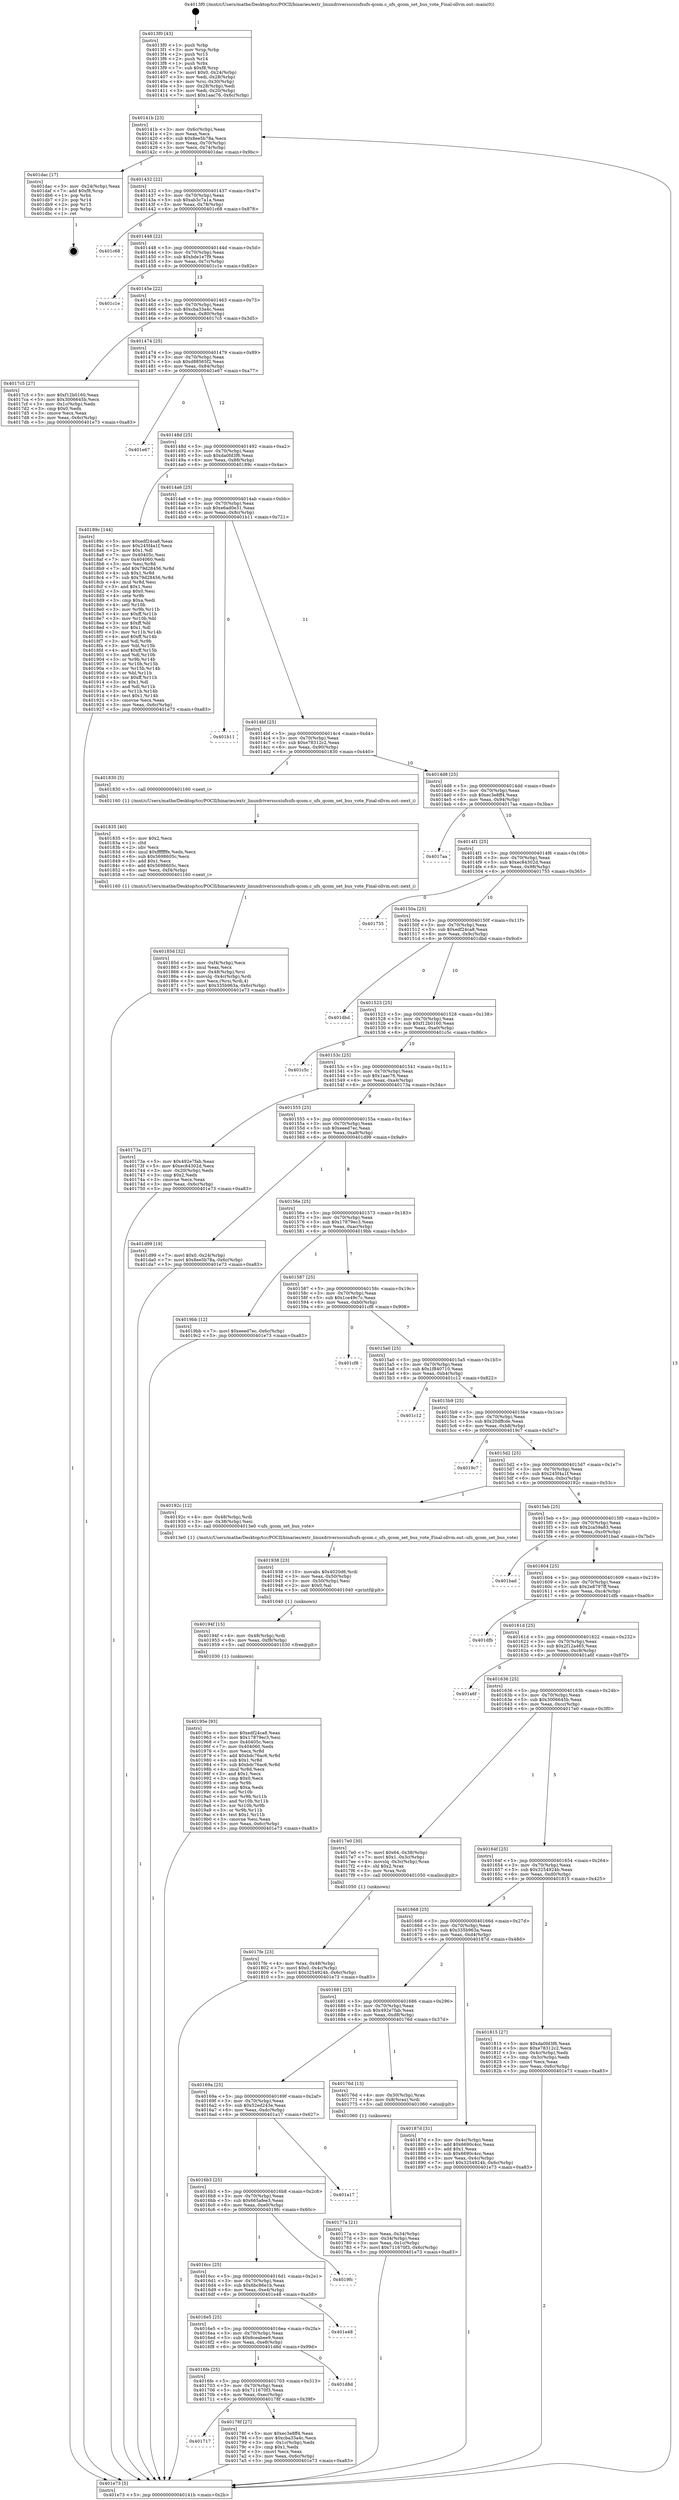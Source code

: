 digraph "0x4013f0" {
  label = "0x4013f0 (/mnt/c/Users/mathe/Desktop/tcc/POCII/binaries/extr_linuxdriversscsiufsufs-qcom.c_ufs_qcom_set_bus_vote_Final-ollvm.out::main(0))"
  labelloc = "t"
  node[shape=record]

  Entry [label="",width=0.3,height=0.3,shape=circle,fillcolor=black,style=filled]
  "0x40141b" [label="{
     0x40141b [23]\l
     | [instrs]\l
     &nbsp;&nbsp;0x40141b \<+3\>: mov -0x6c(%rbp),%eax\l
     &nbsp;&nbsp;0x40141e \<+2\>: mov %eax,%ecx\l
     &nbsp;&nbsp;0x401420 \<+6\>: sub $0x8ee5b78a,%ecx\l
     &nbsp;&nbsp;0x401426 \<+3\>: mov %eax,-0x70(%rbp)\l
     &nbsp;&nbsp;0x401429 \<+3\>: mov %ecx,-0x74(%rbp)\l
     &nbsp;&nbsp;0x40142c \<+6\>: je 0000000000401dac \<main+0x9bc\>\l
  }"]
  "0x401dac" [label="{
     0x401dac [17]\l
     | [instrs]\l
     &nbsp;&nbsp;0x401dac \<+3\>: mov -0x24(%rbp),%eax\l
     &nbsp;&nbsp;0x401daf \<+7\>: add $0xf8,%rsp\l
     &nbsp;&nbsp;0x401db6 \<+1\>: pop %rbx\l
     &nbsp;&nbsp;0x401db7 \<+2\>: pop %r14\l
     &nbsp;&nbsp;0x401db9 \<+2\>: pop %r15\l
     &nbsp;&nbsp;0x401dbb \<+1\>: pop %rbp\l
     &nbsp;&nbsp;0x401dbc \<+1\>: ret\l
  }"]
  "0x401432" [label="{
     0x401432 [22]\l
     | [instrs]\l
     &nbsp;&nbsp;0x401432 \<+5\>: jmp 0000000000401437 \<main+0x47\>\l
     &nbsp;&nbsp;0x401437 \<+3\>: mov -0x70(%rbp),%eax\l
     &nbsp;&nbsp;0x40143a \<+5\>: sub $0xab3c7a1a,%eax\l
     &nbsp;&nbsp;0x40143f \<+3\>: mov %eax,-0x78(%rbp)\l
     &nbsp;&nbsp;0x401442 \<+6\>: je 0000000000401c68 \<main+0x878\>\l
  }"]
  Exit [label="",width=0.3,height=0.3,shape=circle,fillcolor=black,style=filled,peripheries=2]
  "0x401c68" [label="{
     0x401c68\l
  }", style=dashed]
  "0x401448" [label="{
     0x401448 [22]\l
     | [instrs]\l
     &nbsp;&nbsp;0x401448 \<+5\>: jmp 000000000040144d \<main+0x5d\>\l
     &nbsp;&nbsp;0x40144d \<+3\>: mov -0x70(%rbp),%eax\l
     &nbsp;&nbsp;0x401450 \<+5\>: sub $0xbde1e7f9,%eax\l
     &nbsp;&nbsp;0x401455 \<+3\>: mov %eax,-0x7c(%rbp)\l
     &nbsp;&nbsp;0x401458 \<+6\>: je 0000000000401c1e \<main+0x82e\>\l
  }"]
  "0x40195e" [label="{
     0x40195e [93]\l
     | [instrs]\l
     &nbsp;&nbsp;0x40195e \<+5\>: mov $0xedf24ca8,%eax\l
     &nbsp;&nbsp;0x401963 \<+5\>: mov $0x17879ec3,%esi\l
     &nbsp;&nbsp;0x401968 \<+7\>: mov 0x40405c,%ecx\l
     &nbsp;&nbsp;0x40196f \<+7\>: mov 0x404060,%edx\l
     &nbsp;&nbsp;0x401976 \<+3\>: mov %ecx,%r8d\l
     &nbsp;&nbsp;0x401979 \<+7\>: add $0xbdc76ac6,%r8d\l
     &nbsp;&nbsp;0x401980 \<+4\>: sub $0x1,%r8d\l
     &nbsp;&nbsp;0x401984 \<+7\>: sub $0xbdc76ac6,%r8d\l
     &nbsp;&nbsp;0x40198b \<+4\>: imul %r8d,%ecx\l
     &nbsp;&nbsp;0x40198f \<+3\>: and $0x1,%ecx\l
     &nbsp;&nbsp;0x401992 \<+3\>: cmp $0x0,%ecx\l
     &nbsp;&nbsp;0x401995 \<+4\>: sete %r9b\l
     &nbsp;&nbsp;0x401999 \<+3\>: cmp $0xa,%edx\l
     &nbsp;&nbsp;0x40199c \<+4\>: setl %r10b\l
     &nbsp;&nbsp;0x4019a0 \<+3\>: mov %r9b,%r11b\l
     &nbsp;&nbsp;0x4019a3 \<+3\>: and %r10b,%r11b\l
     &nbsp;&nbsp;0x4019a6 \<+3\>: xor %r10b,%r9b\l
     &nbsp;&nbsp;0x4019a9 \<+3\>: or %r9b,%r11b\l
     &nbsp;&nbsp;0x4019ac \<+4\>: test $0x1,%r11b\l
     &nbsp;&nbsp;0x4019b0 \<+3\>: cmovne %esi,%eax\l
     &nbsp;&nbsp;0x4019b3 \<+3\>: mov %eax,-0x6c(%rbp)\l
     &nbsp;&nbsp;0x4019b6 \<+5\>: jmp 0000000000401e73 \<main+0xa83\>\l
  }"]
  "0x401c1e" [label="{
     0x401c1e\l
  }", style=dashed]
  "0x40145e" [label="{
     0x40145e [22]\l
     | [instrs]\l
     &nbsp;&nbsp;0x40145e \<+5\>: jmp 0000000000401463 \<main+0x73\>\l
     &nbsp;&nbsp;0x401463 \<+3\>: mov -0x70(%rbp),%eax\l
     &nbsp;&nbsp;0x401466 \<+5\>: sub $0xcba33a4c,%eax\l
     &nbsp;&nbsp;0x40146b \<+3\>: mov %eax,-0x80(%rbp)\l
     &nbsp;&nbsp;0x40146e \<+6\>: je 00000000004017c5 \<main+0x3d5\>\l
  }"]
  "0x40194f" [label="{
     0x40194f [15]\l
     | [instrs]\l
     &nbsp;&nbsp;0x40194f \<+4\>: mov -0x48(%rbp),%rdi\l
     &nbsp;&nbsp;0x401953 \<+6\>: mov %eax,-0xf8(%rbp)\l
     &nbsp;&nbsp;0x401959 \<+5\>: call 0000000000401030 \<free@plt\>\l
     | [calls]\l
     &nbsp;&nbsp;0x401030 \{1\} (unknown)\l
  }"]
  "0x4017c5" [label="{
     0x4017c5 [27]\l
     | [instrs]\l
     &nbsp;&nbsp;0x4017c5 \<+5\>: mov $0xf12b0160,%eax\l
     &nbsp;&nbsp;0x4017ca \<+5\>: mov $0x3006645b,%ecx\l
     &nbsp;&nbsp;0x4017cf \<+3\>: mov -0x1c(%rbp),%edx\l
     &nbsp;&nbsp;0x4017d2 \<+3\>: cmp $0x0,%edx\l
     &nbsp;&nbsp;0x4017d5 \<+3\>: cmove %ecx,%eax\l
     &nbsp;&nbsp;0x4017d8 \<+3\>: mov %eax,-0x6c(%rbp)\l
     &nbsp;&nbsp;0x4017db \<+5\>: jmp 0000000000401e73 \<main+0xa83\>\l
  }"]
  "0x401474" [label="{
     0x401474 [25]\l
     | [instrs]\l
     &nbsp;&nbsp;0x401474 \<+5\>: jmp 0000000000401479 \<main+0x89\>\l
     &nbsp;&nbsp;0x401479 \<+3\>: mov -0x70(%rbp),%eax\l
     &nbsp;&nbsp;0x40147c \<+5\>: sub $0xd88565f2,%eax\l
     &nbsp;&nbsp;0x401481 \<+6\>: mov %eax,-0x84(%rbp)\l
     &nbsp;&nbsp;0x401487 \<+6\>: je 0000000000401e67 \<main+0xa77\>\l
  }"]
  "0x401938" [label="{
     0x401938 [23]\l
     | [instrs]\l
     &nbsp;&nbsp;0x401938 \<+10\>: movabs $0x4020d6,%rdi\l
     &nbsp;&nbsp;0x401942 \<+3\>: mov %eax,-0x50(%rbp)\l
     &nbsp;&nbsp;0x401945 \<+3\>: mov -0x50(%rbp),%esi\l
     &nbsp;&nbsp;0x401948 \<+2\>: mov $0x0,%al\l
     &nbsp;&nbsp;0x40194a \<+5\>: call 0000000000401040 \<printf@plt\>\l
     | [calls]\l
     &nbsp;&nbsp;0x401040 \{1\} (unknown)\l
  }"]
  "0x401e67" [label="{
     0x401e67\l
  }", style=dashed]
  "0x40148d" [label="{
     0x40148d [25]\l
     | [instrs]\l
     &nbsp;&nbsp;0x40148d \<+5\>: jmp 0000000000401492 \<main+0xa2\>\l
     &nbsp;&nbsp;0x401492 \<+3\>: mov -0x70(%rbp),%eax\l
     &nbsp;&nbsp;0x401495 \<+5\>: sub $0xda0fd3f6,%eax\l
     &nbsp;&nbsp;0x40149a \<+6\>: mov %eax,-0x88(%rbp)\l
     &nbsp;&nbsp;0x4014a0 \<+6\>: je 000000000040189c \<main+0x4ac\>\l
  }"]
  "0x40185d" [label="{
     0x40185d [32]\l
     | [instrs]\l
     &nbsp;&nbsp;0x40185d \<+6\>: mov -0xf4(%rbp),%ecx\l
     &nbsp;&nbsp;0x401863 \<+3\>: imul %eax,%ecx\l
     &nbsp;&nbsp;0x401866 \<+4\>: mov -0x48(%rbp),%rsi\l
     &nbsp;&nbsp;0x40186a \<+4\>: movslq -0x4c(%rbp),%rdi\l
     &nbsp;&nbsp;0x40186e \<+3\>: mov %ecx,(%rsi,%rdi,4)\l
     &nbsp;&nbsp;0x401871 \<+7\>: movl $0x335b963a,-0x6c(%rbp)\l
     &nbsp;&nbsp;0x401878 \<+5\>: jmp 0000000000401e73 \<main+0xa83\>\l
  }"]
  "0x40189c" [label="{
     0x40189c [144]\l
     | [instrs]\l
     &nbsp;&nbsp;0x40189c \<+5\>: mov $0xedf24ca8,%eax\l
     &nbsp;&nbsp;0x4018a1 \<+5\>: mov $0x245f4a1f,%ecx\l
     &nbsp;&nbsp;0x4018a6 \<+2\>: mov $0x1,%dl\l
     &nbsp;&nbsp;0x4018a8 \<+7\>: mov 0x40405c,%esi\l
     &nbsp;&nbsp;0x4018af \<+7\>: mov 0x404060,%edi\l
     &nbsp;&nbsp;0x4018b6 \<+3\>: mov %esi,%r8d\l
     &nbsp;&nbsp;0x4018b9 \<+7\>: add $0x79d28456,%r8d\l
     &nbsp;&nbsp;0x4018c0 \<+4\>: sub $0x1,%r8d\l
     &nbsp;&nbsp;0x4018c4 \<+7\>: sub $0x79d28456,%r8d\l
     &nbsp;&nbsp;0x4018cb \<+4\>: imul %r8d,%esi\l
     &nbsp;&nbsp;0x4018cf \<+3\>: and $0x1,%esi\l
     &nbsp;&nbsp;0x4018d2 \<+3\>: cmp $0x0,%esi\l
     &nbsp;&nbsp;0x4018d5 \<+4\>: sete %r9b\l
     &nbsp;&nbsp;0x4018d9 \<+3\>: cmp $0xa,%edi\l
     &nbsp;&nbsp;0x4018dc \<+4\>: setl %r10b\l
     &nbsp;&nbsp;0x4018e0 \<+3\>: mov %r9b,%r11b\l
     &nbsp;&nbsp;0x4018e3 \<+4\>: xor $0xff,%r11b\l
     &nbsp;&nbsp;0x4018e7 \<+3\>: mov %r10b,%bl\l
     &nbsp;&nbsp;0x4018ea \<+3\>: xor $0xff,%bl\l
     &nbsp;&nbsp;0x4018ed \<+3\>: xor $0x1,%dl\l
     &nbsp;&nbsp;0x4018f0 \<+3\>: mov %r11b,%r14b\l
     &nbsp;&nbsp;0x4018f3 \<+4\>: and $0xff,%r14b\l
     &nbsp;&nbsp;0x4018f7 \<+3\>: and %dl,%r9b\l
     &nbsp;&nbsp;0x4018fa \<+3\>: mov %bl,%r15b\l
     &nbsp;&nbsp;0x4018fd \<+4\>: and $0xff,%r15b\l
     &nbsp;&nbsp;0x401901 \<+3\>: and %dl,%r10b\l
     &nbsp;&nbsp;0x401904 \<+3\>: or %r9b,%r14b\l
     &nbsp;&nbsp;0x401907 \<+3\>: or %r10b,%r15b\l
     &nbsp;&nbsp;0x40190a \<+3\>: xor %r15b,%r14b\l
     &nbsp;&nbsp;0x40190d \<+3\>: or %bl,%r11b\l
     &nbsp;&nbsp;0x401910 \<+4\>: xor $0xff,%r11b\l
     &nbsp;&nbsp;0x401914 \<+3\>: or $0x1,%dl\l
     &nbsp;&nbsp;0x401917 \<+3\>: and %dl,%r11b\l
     &nbsp;&nbsp;0x40191a \<+3\>: or %r11b,%r14b\l
     &nbsp;&nbsp;0x40191d \<+4\>: test $0x1,%r14b\l
     &nbsp;&nbsp;0x401921 \<+3\>: cmovne %ecx,%eax\l
     &nbsp;&nbsp;0x401924 \<+3\>: mov %eax,-0x6c(%rbp)\l
     &nbsp;&nbsp;0x401927 \<+5\>: jmp 0000000000401e73 \<main+0xa83\>\l
  }"]
  "0x4014a6" [label="{
     0x4014a6 [25]\l
     | [instrs]\l
     &nbsp;&nbsp;0x4014a6 \<+5\>: jmp 00000000004014ab \<main+0xbb\>\l
     &nbsp;&nbsp;0x4014ab \<+3\>: mov -0x70(%rbp),%eax\l
     &nbsp;&nbsp;0x4014ae \<+5\>: sub $0xe6ad0e31,%eax\l
     &nbsp;&nbsp;0x4014b3 \<+6\>: mov %eax,-0x8c(%rbp)\l
     &nbsp;&nbsp;0x4014b9 \<+6\>: je 0000000000401b11 \<main+0x721\>\l
  }"]
  "0x401835" [label="{
     0x401835 [40]\l
     | [instrs]\l
     &nbsp;&nbsp;0x401835 \<+5\>: mov $0x2,%ecx\l
     &nbsp;&nbsp;0x40183a \<+1\>: cltd\l
     &nbsp;&nbsp;0x40183b \<+2\>: idiv %ecx\l
     &nbsp;&nbsp;0x40183d \<+6\>: imul $0xfffffffe,%edx,%ecx\l
     &nbsp;&nbsp;0x401843 \<+6\>: sub $0x5698605c,%ecx\l
     &nbsp;&nbsp;0x401849 \<+3\>: add $0x1,%ecx\l
     &nbsp;&nbsp;0x40184c \<+6\>: add $0x5698605c,%ecx\l
     &nbsp;&nbsp;0x401852 \<+6\>: mov %ecx,-0xf4(%rbp)\l
     &nbsp;&nbsp;0x401858 \<+5\>: call 0000000000401160 \<next_i\>\l
     | [calls]\l
     &nbsp;&nbsp;0x401160 \{1\} (/mnt/c/Users/mathe/Desktop/tcc/POCII/binaries/extr_linuxdriversscsiufsufs-qcom.c_ufs_qcom_set_bus_vote_Final-ollvm.out::next_i)\l
  }"]
  "0x401b11" [label="{
     0x401b11\l
  }", style=dashed]
  "0x4014bf" [label="{
     0x4014bf [25]\l
     | [instrs]\l
     &nbsp;&nbsp;0x4014bf \<+5\>: jmp 00000000004014c4 \<main+0xd4\>\l
     &nbsp;&nbsp;0x4014c4 \<+3\>: mov -0x70(%rbp),%eax\l
     &nbsp;&nbsp;0x4014c7 \<+5\>: sub $0xe78312c2,%eax\l
     &nbsp;&nbsp;0x4014cc \<+6\>: mov %eax,-0x90(%rbp)\l
     &nbsp;&nbsp;0x4014d2 \<+6\>: je 0000000000401830 \<main+0x440\>\l
  }"]
  "0x4017fe" [label="{
     0x4017fe [23]\l
     | [instrs]\l
     &nbsp;&nbsp;0x4017fe \<+4\>: mov %rax,-0x48(%rbp)\l
     &nbsp;&nbsp;0x401802 \<+7\>: movl $0x0,-0x4c(%rbp)\l
     &nbsp;&nbsp;0x401809 \<+7\>: movl $0x3254924b,-0x6c(%rbp)\l
     &nbsp;&nbsp;0x401810 \<+5\>: jmp 0000000000401e73 \<main+0xa83\>\l
  }"]
  "0x401830" [label="{
     0x401830 [5]\l
     | [instrs]\l
     &nbsp;&nbsp;0x401830 \<+5\>: call 0000000000401160 \<next_i\>\l
     | [calls]\l
     &nbsp;&nbsp;0x401160 \{1\} (/mnt/c/Users/mathe/Desktop/tcc/POCII/binaries/extr_linuxdriversscsiufsufs-qcom.c_ufs_qcom_set_bus_vote_Final-ollvm.out::next_i)\l
  }"]
  "0x4014d8" [label="{
     0x4014d8 [25]\l
     | [instrs]\l
     &nbsp;&nbsp;0x4014d8 \<+5\>: jmp 00000000004014dd \<main+0xed\>\l
     &nbsp;&nbsp;0x4014dd \<+3\>: mov -0x70(%rbp),%eax\l
     &nbsp;&nbsp;0x4014e0 \<+5\>: sub $0xec3e8ff4,%eax\l
     &nbsp;&nbsp;0x4014e5 \<+6\>: mov %eax,-0x94(%rbp)\l
     &nbsp;&nbsp;0x4014eb \<+6\>: je 00000000004017aa \<main+0x3ba\>\l
  }"]
  "0x401717" [label="{
     0x401717\l
  }", style=dashed]
  "0x4017aa" [label="{
     0x4017aa\l
  }", style=dashed]
  "0x4014f1" [label="{
     0x4014f1 [25]\l
     | [instrs]\l
     &nbsp;&nbsp;0x4014f1 \<+5\>: jmp 00000000004014f6 \<main+0x106\>\l
     &nbsp;&nbsp;0x4014f6 \<+3\>: mov -0x70(%rbp),%eax\l
     &nbsp;&nbsp;0x4014f9 \<+5\>: sub $0xec84302d,%eax\l
     &nbsp;&nbsp;0x4014fe \<+6\>: mov %eax,-0x98(%rbp)\l
     &nbsp;&nbsp;0x401504 \<+6\>: je 0000000000401755 \<main+0x365\>\l
  }"]
  "0x40178f" [label="{
     0x40178f [27]\l
     | [instrs]\l
     &nbsp;&nbsp;0x40178f \<+5\>: mov $0xec3e8ff4,%eax\l
     &nbsp;&nbsp;0x401794 \<+5\>: mov $0xcba33a4c,%ecx\l
     &nbsp;&nbsp;0x401799 \<+3\>: mov -0x1c(%rbp),%edx\l
     &nbsp;&nbsp;0x40179c \<+3\>: cmp $0x1,%edx\l
     &nbsp;&nbsp;0x40179f \<+3\>: cmovl %ecx,%eax\l
     &nbsp;&nbsp;0x4017a2 \<+3\>: mov %eax,-0x6c(%rbp)\l
     &nbsp;&nbsp;0x4017a5 \<+5\>: jmp 0000000000401e73 \<main+0xa83\>\l
  }"]
  "0x401755" [label="{
     0x401755\l
  }", style=dashed]
  "0x40150a" [label="{
     0x40150a [25]\l
     | [instrs]\l
     &nbsp;&nbsp;0x40150a \<+5\>: jmp 000000000040150f \<main+0x11f\>\l
     &nbsp;&nbsp;0x40150f \<+3\>: mov -0x70(%rbp),%eax\l
     &nbsp;&nbsp;0x401512 \<+5\>: sub $0xedf24ca8,%eax\l
     &nbsp;&nbsp;0x401517 \<+6\>: mov %eax,-0x9c(%rbp)\l
     &nbsp;&nbsp;0x40151d \<+6\>: je 0000000000401dbd \<main+0x9cd\>\l
  }"]
  "0x4016fe" [label="{
     0x4016fe [25]\l
     | [instrs]\l
     &nbsp;&nbsp;0x4016fe \<+5\>: jmp 0000000000401703 \<main+0x313\>\l
     &nbsp;&nbsp;0x401703 \<+3\>: mov -0x70(%rbp),%eax\l
     &nbsp;&nbsp;0x401706 \<+5\>: sub $0x711670f3,%eax\l
     &nbsp;&nbsp;0x40170b \<+6\>: mov %eax,-0xec(%rbp)\l
     &nbsp;&nbsp;0x401711 \<+6\>: je 000000000040178f \<main+0x39f\>\l
  }"]
  "0x401dbd" [label="{
     0x401dbd\l
  }", style=dashed]
  "0x401523" [label="{
     0x401523 [25]\l
     | [instrs]\l
     &nbsp;&nbsp;0x401523 \<+5\>: jmp 0000000000401528 \<main+0x138\>\l
     &nbsp;&nbsp;0x401528 \<+3\>: mov -0x70(%rbp),%eax\l
     &nbsp;&nbsp;0x40152b \<+5\>: sub $0xf12b0160,%eax\l
     &nbsp;&nbsp;0x401530 \<+6\>: mov %eax,-0xa0(%rbp)\l
     &nbsp;&nbsp;0x401536 \<+6\>: je 0000000000401c5c \<main+0x86c\>\l
  }"]
  "0x401d8d" [label="{
     0x401d8d\l
  }", style=dashed]
  "0x401c5c" [label="{
     0x401c5c\l
  }", style=dashed]
  "0x40153c" [label="{
     0x40153c [25]\l
     | [instrs]\l
     &nbsp;&nbsp;0x40153c \<+5\>: jmp 0000000000401541 \<main+0x151\>\l
     &nbsp;&nbsp;0x401541 \<+3\>: mov -0x70(%rbp),%eax\l
     &nbsp;&nbsp;0x401544 \<+5\>: sub $0x1aac76,%eax\l
     &nbsp;&nbsp;0x401549 \<+6\>: mov %eax,-0xa4(%rbp)\l
     &nbsp;&nbsp;0x40154f \<+6\>: je 000000000040173a \<main+0x34a\>\l
  }"]
  "0x4016e5" [label="{
     0x4016e5 [25]\l
     | [instrs]\l
     &nbsp;&nbsp;0x4016e5 \<+5\>: jmp 00000000004016ea \<main+0x2fa\>\l
     &nbsp;&nbsp;0x4016ea \<+3\>: mov -0x70(%rbp),%eax\l
     &nbsp;&nbsp;0x4016ed \<+5\>: sub $0x6ceabee9,%eax\l
     &nbsp;&nbsp;0x4016f2 \<+6\>: mov %eax,-0xe8(%rbp)\l
     &nbsp;&nbsp;0x4016f8 \<+6\>: je 0000000000401d8d \<main+0x99d\>\l
  }"]
  "0x40173a" [label="{
     0x40173a [27]\l
     | [instrs]\l
     &nbsp;&nbsp;0x40173a \<+5\>: mov $0x492e7fab,%eax\l
     &nbsp;&nbsp;0x40173f \<+5\>: mov $0xec84302d,%ecx\l
     &nbsp;&nbsp;0x401744 \<+3\>: mov -0x20(%rbp),%edx\l
     &nbsp;&nbsp;0x401747 \<+3\>: cmp $0x2,%edx\l
     &nbsp;&nbsp;0x40174a \<+3\>: cmovne %ecx,%eax\l
     &nbsp;&nbsp;0x40174d \<+3\>: mov %eax,-0x6c(%rbp)\l
     &nbsp;&nbsp;0x401750 \<+5\>: jmp 0000000000401e73 \<main+0xa83\>\l
  }"]
  "0x401555" [label="{
     0x401555 [25]\l
     | [instrs]\l
     &nbsp;&nbsp;0x401555 \<+5\>: jmp 000000000040155a \<main+0x16a\>\l
     &nbsp;&nbsp;0x40155a \<+3\>: mov -0x70(%rbp),%eax\l
     &nbsp;&nbsp;0x40155d \<+5\>: sub $0xeeed7ec,%eax\l
     &nbsp;&nbsp;0x401562 \<+6\>: mov %eax,-0xa8(%rbp)\l
     &nbsp;&nbsp;0x401568 \<+6\>: je 0000000000401d99 \<main+0x9a9\>\l
  }"]
  "0x401e73" [label="{
     0x401e73 [5]\l
     | [instrs]\l
     &nbsp;&nbsp;0x401e73 \<+5\>: jmp 000000000040141b \<main+0x2b\>\l
  }"]
  "0x4013f0" [label="{
     0x4013f0 [43]\l
     | [instrs]\l
     &nbsp;&nbsp;0x4013f0 \<+1\>: push %rbp\l
     &nbsp;&nbsp;0x4013f1 \<+3\>: mov %rsp,%rbp\l
     &nbsp;&nbsp;0x4013f4 \<+2\>: push %r15\l
     &nbsp;&nbsp;0x4013f6 \<+2\>: push %r14\l
     &nbsp;&nbsp;0x4013f8 \<+1\>: push %rbx\l
     &nbsp;&nbsp;0x4013f9 \<+7\>: sub $0xf8,%rsp\l
     &nbsp;&nbsp;0x401400 \<+7\>: movl $0x0,-0x24(%rbp)\l
     &nbsp;&nbsp;0x401407 \<+3\>: mov %edi,-0x28(%rbp)\l
     &nbsp;&nbsp;0x40140a \<+4\>: mov %rsi,-0x30(%rbp)\l
     &nbsp;&nbsp;0x40140e \<+3\>: mov -0x28(%rbp),%edi\l
     &nbsp;&nbsp;0x401411 \<+3\>: mov %edi,-0x20(%rbp)\l
     &nbsp;&nbsp;0x401414 \<+7\>: movl $0x1aac76,-0x6c(%rbp)\l
  }"]
  "0x401e48" [label="{
     0x401e48\l
  }", style=dashed]
  "0x401d99" [label="{
     0x401d99 [19]\l
     | [instrs]\l
     &nbsp;&nbsp;0x401d99 \<+7\>: movl $0x0,-0x24(%rbp)\l
     &nbsp;&nbsp;0x401da0 \<+7\>: movl $0x8ee5b78a,-0x6c(%rbp)\l
     &nbsp;&nbsp;0x401da7 \<+5\>: jmp 0000000000401e73 \<main+0xa83\>\l
  }"]
  "0x40156e" [label="{
     0x40156e [25]\l
     | [instrs]\l
     &nbsp;&nbsp;0x40156e \<+5\>: jmp 0000000000401573 \<main+0x183\>\l
     &nbsp;&nbsp;0x401573 \<+3\>: mov -0x70(%rbp),%eax\l
     &nbsp;&nbsp;0x401576 \<+5\>: sub $0x17879ec3,%eax\l
     &nbsp;&nbsp;0x40157b \<+6\>: mov %eax,-0xac(%rbp)\l
     &nbsp;&nbsp;0x401581 \<+6\>: je 00000000004019bb \<main+0x5cb\>\l
  }"]
  "0x4016cc" [label="{
     0x4016cc [25]\l
     | [instrs]\l
     &nbsp;&nbsp;0x4016cc \<+5\>: jmp 00000000004016d1 \<main+0x2e1\>\l
     &nbsp;&nbsp;0x4016d1 \<+3\>: mov -0x70(%rbp),%eax\l
     &nbsp;&nbsp;0x4016d4 \<+5\>: sub $0x6bc86e1b,%eax\l
     &nbsp;&nbsp;0x4016d9 \<+6\>: mov %eax,-0xe4(%rbp)\l
     &nbsp;&nbsp;0x4016df \<+6\>: je 0000000000401e48 \<main+0xa58\>\l
  }"]
  "0x4019bb" [label="{
     0x4019bb [12]\l
     | [instrs]\l
     &nbsp;&nbsp;0x4019bb \<+7\>: movl $0xeeed7ec,-0x6c(%rbp)\l
     &nbsp;&nbsp;0x4019c2 \<+5\>: jmp 0000000000401e73 \<main+0xa83\>\l
  }"]
  "0x401587" [label="{
     0x401587 [25]\l
     | [instrs]\l
     &nbsp;&nbsp;0x401587 \<+5\>: jmp 000000000040158c \<main+0x19c\>\l
     &nbsp;&nbsp;0x40158c \<+3\>: mov -0x70(%rbp),%eax\l
     &nbsp;&nbsp;0x40158f \<+5\>: sub $0x1ce49c7c,%eax\l
     &nbsp;&nbsp;0x401594 \<+6\>: mov %eax,-0xb0(%rbp)\l
     &nbsp;&nbsp;0x40159a \<+6\>: je 0000000000401cf8 \<main+0x908\>\l
  }"]
  "0x4019fc" [label="{
     0x4019fc\l
  }", style=dashed]
  "0x401cf8" [label="{
     0x401cf8\l
  }", style=dashed]
  "0x4015a0" [label="{
     0x4015a0 [25]\l
     | [instrs]\l
     &nbsp;&nbsp;0x4015a0 \<+5\>: jmp 00000000004015a5 \<main+0x1b5\>\l
     &nbsp;&nbsp;0x4015a5 \<+3\>: mov -0x70(%rbp),%eax\l
     &nbsp;&nbsp;0x4015a8 \<+5\>: sub $0x1f840710,%eax\l
     &nbsp;&nbsp;0x4015ad \<+6\>: mov %eax,-0xb4(%rbp)\l
     &nbsp;&nbsp;0x4015b3 \<+6\>: je 0000000000401c12 \<main+0x822\>\l
  }"]
  "0x4016b3" [label="{
     0x4016b3 [25]\l
     | [instrs]\l
     &nbsp;&nbsp;0x4016b3 \<+5\>: jmp 00000000004016b8 \<main+0x2c8\>\l
     &nbsp;&nbsp;0x4016b8 \<+3\>: mov -0x70(%rbp),%eax\l
     &nbsp;&nbsp;0x4016bb \<+5\>: sub $0x665afee3,%eax\l
     &nbsp;&nbsp;0x4016c0 \<+6\>: mov %eax,-0xe0(%rbp)\l
     &nbsp;&nbsp;0x4016c6 \<+6\>: je 00000000004019fc \<main+0x60c\>\l
  }"]
  "0x401c12" [label="{
     0x401c12\l
  }", style=dashed]
  "0x4015b9" [label="{
     0x4015b9 [25]\l
     | [instrs]\l
     &nbsp;&nbsp;0x4015b9 \<+5\>: jmp 00000000004015be \<main+0x1ce\>\l
     &nbsp;&nbsp;0x4015be \<+3\>: mov -0x70(%rbp),%eax\l
     &nbsp;&nbsp;0x4015c1 \<+5\>: sub $0x20dffcde,%eax\l
     &nbsp;&nbsp;0x4015c6 \<+6\>: mov %eax,-0xb8(%rbp)\l
     &nbsp;&nbsp;0x4015cc \<+6\>: je 00000000004019c7 \<main+0x5d7\>\l
  }"]
  "0x401a17" [label="{
     0x401a17\l
  }", style=dashed]
  "0x4019c7" [label="{
     0x4019c7\l
  }", style=dashed]
  "0x4015d2" [label="{
     0x4015d2 [25]\l
     | [instrs]\l
     &nbsp;&nbsp;0x4015d2 \<+5\>: jmp 00000000004015d7 \<main+0x1e7\>\l
     &nbsp;&nbsp;0x4015d7 \<+3\>: mov -0x70(%rbp),%eax\l
     &nbsp;&nbsp;0x4015da \<+5\>: sub $0x245f4a1f,%eax\l
     &nbsp;&nbsp;0x4015df \<+6\>: mov %eax,-0xbc(%rbp)\l
     &nbsp;&nbsp;0x4015e5 \<+6\>: je 000000000040192c \<main+0x53c\>\l
  }"]
  "0x40177a" [label="{
     0x40177a [21]\l
     | [instrs]\l
     &nbsp;&nbsp;0x40177a \<+3\>: mov %eax,-0x34(%rbp)\l
     &nbsp;&nbsp;0x40177d \<+3\>: mov -0x34(%rbp),%eax\l
     &nbsp;&nbsp;0x401780 \<+3\>: mov %eax,-0x1c(%rbp)\l
     &nbsp;&nbsp;0x401783 \<+7\>: movl $0x711670f3,-0x6c(%rbp)\l
     &nbsp;&nbsp;0x40178a \<+5\>: jmp 0000000000401e73 \<main+0xa83\>\l
  }"]
  "0x40192c" [label="{
     0x40192c [12]\l
     | [instrs]\l
     &nbsp;&nbsp;0x40192c \<+4\>: mov -0x48(%rbp),%rdi\l
     &nbsp;&nbsp;0x401930 \<+3\>: mov -0x38(%rbp),%esi\l
     &nbsp;&nbsp;0x401933 \<+5\>: call 00000000004013e0 \<ufs_qcom_set_bus_vote\>\l
     | [calls]\l
     &nbsp;&nbsp;0x4013e0 \{1\} (/mnt/c/Users/mathe/Desktop/tcc/POCII/binaries/extr_linuxdriversscsiufsufs-qcom.c_ufs_qcom_set_bus_vote_Final-ollvm.out::ufs_qcom_set_bus_vote)\l
  }"]
  "0x4015eb" [label="{
     0x4015eb [25]\l
     | [instrs]\l
     &nbsp;&nbsp;0x4015eb \<+5\>: jmp 00000000004015f0 \<main+0x200\>\l
     &nbsp;&nbsp;0x4015f0 \<+3\>: mov -0x70(%rbp),%eax\l
     &nbsp;&nbsp;0x4015f3 \<+5\>: sub $0x2ca59a83,%eax\l
     &nbsp;&nbsp;0x4015f8 \<+6\>: mov %eax,-0xc0(%rbp)\l
     &nbsp;&nbsp;0x4015fe \<+6\>: je 0000000000401bad \<main+0x7bd\>\l
  }"]
  "0x40169a" [label="{
     0x40169a [25]\l
     | [instrs]\l
     &nbsp;&nbsp;0x40169a \<+5\>: jmp 000000000040169f \<main+0x2af\>\l
     &nbsp;&nbsp;0x40169f \<+3\>: mov -0x70(%rbp),%eax\l
     &nbsp;&nbsp;0x4016a2 \<+5\>: sub $0x52ed243e,%eax\l
     &nbsp;&nbsp;0x4016a7 \<+6\>: mov %eax,-0xdc(%rbp)\l
     &nbsp;&nbsp;0x4016ad \<+6\>: je 0000000000401a17 \<main+0x627\>\l
  }"]
  "0x401bad" [label="{
     0x401bad\l
  }", style=dashed]
  "0x401604" [label="{
     0x401604 [25]\l
     | [instrs]\l
     &nbsp;&nbsp;0x401604 \<+5\>: jmp 0000000000401609 \<main+0x219\>\l
     &nbsp;&nbsp;0x401609 \<+3\>: mov -0x70(%rbp),%eax\l
     &nbsp;&nbsp;0x40160c \<+5\>: sub $0x2e8797ff,%eax\l
     &nbsp;&nbsp;0x401611 \<+6\>: mov %eax,-0xc4(%rbp)\l
     &nbsp;&nbsp;0x401617 \<+6\>: je 0000000000401dfb \<main+0xa0b\>\l
  }"]
  "0x40176d" [label="{
     0x40176d [13]\l
     | [instrs]\l
     &nbsp;&nbsp;0x40176d \<+4\>: mov -0x30(%rbp),%rax\l
     &nbsp;&nbsp;0x401771 \<+4\>: mov 0x8(%rax),%rdi\l
     &nbsp;&nbsp;0x401775 \<+5\>: call 0000000000401060 \<atoi@plt\>\l
     | [calls]\l
     &nbsp;&nbsp;0x401060 \{1\} (unknown)\l
  }"]
  "0x401dfb" [label="{
     0x401dfb\l
  }", style=dashed]
  "0x40161d" [label="{
     0x40161d [25]\l
     | [instrs]\l
     &nbsp;&nbsp;0x40161d \<+5\>: jmp 0000000000401622 \<main+0x232\>\l
     &nbsp;&nbsp;0x401622 \<+3\>: mov -0x70(%rbp),%eax\l
     &nbsp;&nbsp;0x401625 \<+5\>: sub $0x2f12a465,%eax\l
     &nbsp;&nbsp;0x40162a \<+6\>: mov %eax,-0xc8(%rbp)\l
     &nbsp;&nbsp;0x401630 \<+6\>: je 0000000000401a6f \<main+0x67f\>\l
  }"]
  "0x401681" [label="{
     0x401681 [25]\l
     | [instrs]\l
     &nbsp;&nbsp;0x401681 \<+5\>: jmp 0000000000401686 \<main+0x296\>\l
     &nbsp;&nbsp;0x401686 \<+3\>: mov -0x70(%rbp),%eax\l
     &nbsp;&nbsp;0x401689 \<+5\>: sub $0x492e7fab,%eax\l
     &nbsp;&nbsp;0x40168e \<+6\>: mov %eax,-0xd8(%rbp)\l
     &nbsp;&nbsp;0x401694 \<+6\>: je 000000000040176d \<main+0x37d\>\l
  }"]
  "0x401a6f" [label="{
     0x401a6f\l
  }", style=dashed]
  "0x401636" [label="{
     0x401636 [25]\l
     | [instrs]\l
     &nbsp;&nbsp;0x401636 \<+5\>: jmp 000000000040163b \<main+0x24b\>\l
     &nbsp;&nbsp;0x40163b \<+3\>: mov -0x70(%rbp),%eax\l
     &nbsp;&nbsp;0x40163e \<+5\>: sub $0x3006645b,%eax\l
     &nbsp;&nbsp;0x401643 \<+6\>: mov %eax,-0xcc(%rbp)\l
     &nbsp;&nbsp;0x401649 \<+6\>: je 00000000004017e0 \<main+0x3f0\>\l
  }"]
  "0x40187d" [label="{
     0x40187d [31]\l
     | [instrs]\l
     &nbsp;&nbsp;0x40187d \<+3\>: mov -0x4c(%rbp),%eax\l
     &nbsp;&nbsp;0x401880 \<+5\>: add $0x6690c4cc,%eax\l
     &nbsp;&nbsp;0x401885 \<+3\>: add $0x1,%eax\l
     &nbsp;&nbsp;0x401888 \<+5\>: sub $0x6690c4cc,%eax\l
     &nbsp;&nbsp;0x40188d \<+3\>: mov %eax,-0x4c(%rbp)\l
     &nbsp;&nbsp;0x401890 \<+7\>: movl $0x3254924b,-0x6c(%rbp)\l
     &nbsp;&nbsp;0x401897 \<+5\>: jmp 0000000000401e73 \<main+0xa83\>\l
  }"]
  "0x4017e0" [label="{
     0x4017e0 [30]\l
     | [instrs]\l
     &nbsp;&nbsp;0x4017e0 \<+7\>: movl $0x64,-0x38(%rbp)\l
     &nbsp;&nbsp;0x4017e7 \<+7\>: movl $0x1,-0x3c(%rbp)\l
     &nbsp;&nbsp;0x4017ee \<+4\>: movslq -0x3c(%rbp),%rax\l
     &nbsp;&nbsp;0x4017f2 \<+4\>: shl $0x2,%rax\l
     &nbsp;&nbsp;0x4017f6 \<+3\>: mov %rax,%rdi\l
     &nbsp;&nbsp;0x4017f9 \<+5\>: call 0000000000401050 \<malloc@plt\>\l
     | [calls]\l
     &nbsp;&nbsp;0x401050 \{1\} (unknown)\l
  }"]
  "0x40164f" [label="{
     0x40164f [25]\l
     | [instrs]\l
     &nbsp;&nbsp;0x40164f \<+5\>: jmp 0000000000401654 \<main+0x264\>\l
     &nbsp;&nbsp;0x401654 \<+3\>: mov -0x70(%rbp),%eax\l
     &nbsp;&nbsp;0x401657 \<+5\>: sub $0x3254924b,%eax\l
     &nbsp;&nbsp;0x40165c \<+6\>: mov %eax,-0xd0(%rbp)\l
     &nbsp;&nbsp;0x401662 \<+6\>: je 0000000000401815 \<main+0x425\>\l
  }"]
  "0x401668" [label="{
     0x401668 [25]\l
     | [instrs]\l
     &nbsp;&nbsp;0x401668 \<+5\>: jmp 000000000040166d \<main+0x27d\>\l
     &nbsp;&nbsp;0x40166d \<+3\>: mov -0x70(%rbp),%eax\l
     &nbsp;&nbsp;0x401670 \<+5\>: sub $0x335b963a,%eax\l
     &nbsp;&nbsp;0x401675 \<+6\>: mov %eax,-0xd4(%rbp)\l
     &nbsp;&nbsp;0x40167b \<+6\>: je 000000000040187d \<main+0x48d\>\l
  }"]
  "0x401815" [label="{
     0x401815 [27]\l
     | [instrs]\l
     &nbsp;&nbsp;0x401815 \<+5\>: mov $0xda0fd3f6,%eax\l
     &nbsp;&nbsp;0x40181a \<+5\>: mov $0xe78312c2,%ecx\l
     &nbsp;&nbsp;0x40181f \<+3\>: mov -0x4c(%rbp),%edx\l
     &nbsp;&nbsp;0x401822 \<+3\>: cmp -0x3c(%rbp),%edx\l
     &nbsp;&nbsp;0x401825 \<+3\>: cmovl %ecx,%eax\l
     &nbsp;&nbsp;0x401828 \<+3\>: mov %eax,-0x6c(%rbp)\l
     &nbsp;&nbsp;0x40182b \<+5\>: jmp 0000000000401e73 \<main+0xa83\>\l
  }"]
  Entry -> "0x4013f0" [label=" 1"]
  "0x40141b" -> "0x401dac" [label=" 1"]
  "0x40141b" -> "0x401432" [label=" 13"]
  "0x401dac" -> Exit [label=" 1"]
  "0x401432" -> "0x401c68" [label=" 0"]
  "0x401432" -> "0x401448" [label=" 13"]
  "0x401d99" -> "0x401e73" [label=" 1"]
  "0x401448" -> "0x401c1e" [label=" 0"]
  "0x401448" -> "0x40145e" [label=" 13"]
  "0x4019bb" -> "0x401e73" [label=" 1"]
  "0x40145e" -> "0x4017c5" [label=" 1"]
  "0x40145e" -> "0x401474" [label=" 12"]
  "0x40195e" -> "0x401e73" [label=" 1"]
  "0x401474" -> "0x401e67" [label=" 0"]
  "0x401474" -> "0x40148d" [label=" 12"]
  "0x40194f" -> "0x40195e" [label=" 1"]
  "0x40148d" -> "0x40189c" [label=" 1"]
  "0x40148d" -> "0x4014a6" [label=" 11"]
  "0x401938" -> "0x40194f" [label=" 1"]
  "0x4014a6" -> "0x401b11" [label=" 0"]
  "0x4014a6" -> "0x4014bf" [label=" 11"]
  "0x40192c" -> "0x401938" [label=" 1"]
  "0x4014bf" -> "0x401830" [label=" 1"]
  "0x4014bf" -> "0x4014d8" [label=" 10"]
  "0x40189c" -> "0x401e73" [label=" 1"]
  "0x4014d8" -> "0x4017aa" [label=" 0"]
  "0x4014d8" -> "0x4014f1" [label=" 10"]
  "0x40187d" -> "0x401e73" [label=" 1"]
  "0x4014f1" -> "0x401755" [label=" 0"]
  "0x4014f1" -> "0x40150a" [label=" 10"]
  "0x40185d" -> "0x401e73" [label=" 1"]
  "0x40150a" -> "0x401dbd" [label=" 0"]
  "0x40150a" -> "0x401523" [label=" 10"]
  "0x401830" -> "0x401835" [label=" 1"]
  "0x401523" -> "0x401c5c" [label=" 0"]
  "0x401523" -> "0x40153c" [label=" 10"]
  "0x401815" -> "0x401e73" [label=" 2"]
  "0x40153c" -> "0x40173a" [label=" 1"]
  "0x40153c" -> "0x401555" [label=" 9"]
  "0x40173a" -> "0x401e73" [label=" 1"]
  "0x4013f0" -> "0x40141b" [label=" 1"]
  "0x401e73" -> "0x40141b" [label=" 13"]
  "0x4017e0" -> "0x4017fe" [label=" 1"]
  "0x401555" -> "0x401d99" [label=" 1"]
  "0x401555" -> "0x40156e" [label=" 8"]
  "0x4017c5" -> "0x401e73" [label=" 1"]
  "0x40156e" -> "0x4019bb" [label=" 1"]
  "0x40156e" -> "0x401587" [label=" 7"]
  "0x4016fe" -> "0x401717" [label=" 0"]
  "0x401587" -> "0x401cf8" [label=" 0"]
  "0x401587" -> "0x4015a0" [label=" 7"]
  "0x4016fe" -> "0x40178f" [label=" 1"]
  "0x4015a0" -> "0x401c12" [label=" 0"]
  "0x4015a0" -> "0x4015b9" [label=" 7"]
  "0x4016e5" -> "0x4016fe" [label=" 1"]
  "0x4015b9" -> "0x4019c7" [label=" 0"]
  "0x4015b9" -> "0x4015d2" [label=" 7"]
  "0x4016e5" -> "0x401d8d" [label=" 0"]
  "0x4015d2" -> "0x40192c" [label=" 1"]
  "0x4015d2" -> "0x4015eb" [label=" 6"]
  "0x4016cc" -> "0x4016e5" [label=" 1"]
  "0x4015eb" -> "0x401bad" [label=" 0"]
  "0x4015eb" -> "0x401604" [label=" 6"]
  "0x4016cc" -> "0x401e48" [label=" 0"]
  "0x401604" -> "0x401dfb" [label=" 0"]
  "0x401604" -> "0x40161d" [label=" 6"]
  "0x40178f" -> "0x401e73" [label=" 1"]
  "0x40161d" -> "0x401a6f" [label=" 0"]
  "0x40161d" -> "0x401636" [label=" 6"]
  "0x4016b3" -> "0x4019fc" [label=" 0"]
  "0x401636" -> "0x4017e0" [label=" 1"]
  "0x401636" -> "0x40164f" [label=" 5"]
  "0x401835" -> "0x40185d" [label=" 1"]
  "0x40164f" -> "0x401815" [label=" 2"]
  "0x40164f" -> "0x401668" [label=" 3"]
  "0x40169a" -> "0x4016b3" [label=" 1"]
  "0x401668" -> "0x40187d" [label=" 1"]
  "0x401668" -> "0x401681" [label=" 2"]
  "0x4016b3" -> "0x4016cc" [label=" 1"]
  "0x401681" -> "0x40176d" [label=" 1"]
  "0x401681" -> "0x40169a" [label=" 1"]
  "0x40176d" -> "0x40177a" [label=" 1"]
  "0x40177a" -> "0x401e73" [label=" 1"]
  "0x4017fe" -> "0x401e73" [label=" 1"]
  "0x40169a" -> "0x401a17" [label=" 0"]
}
